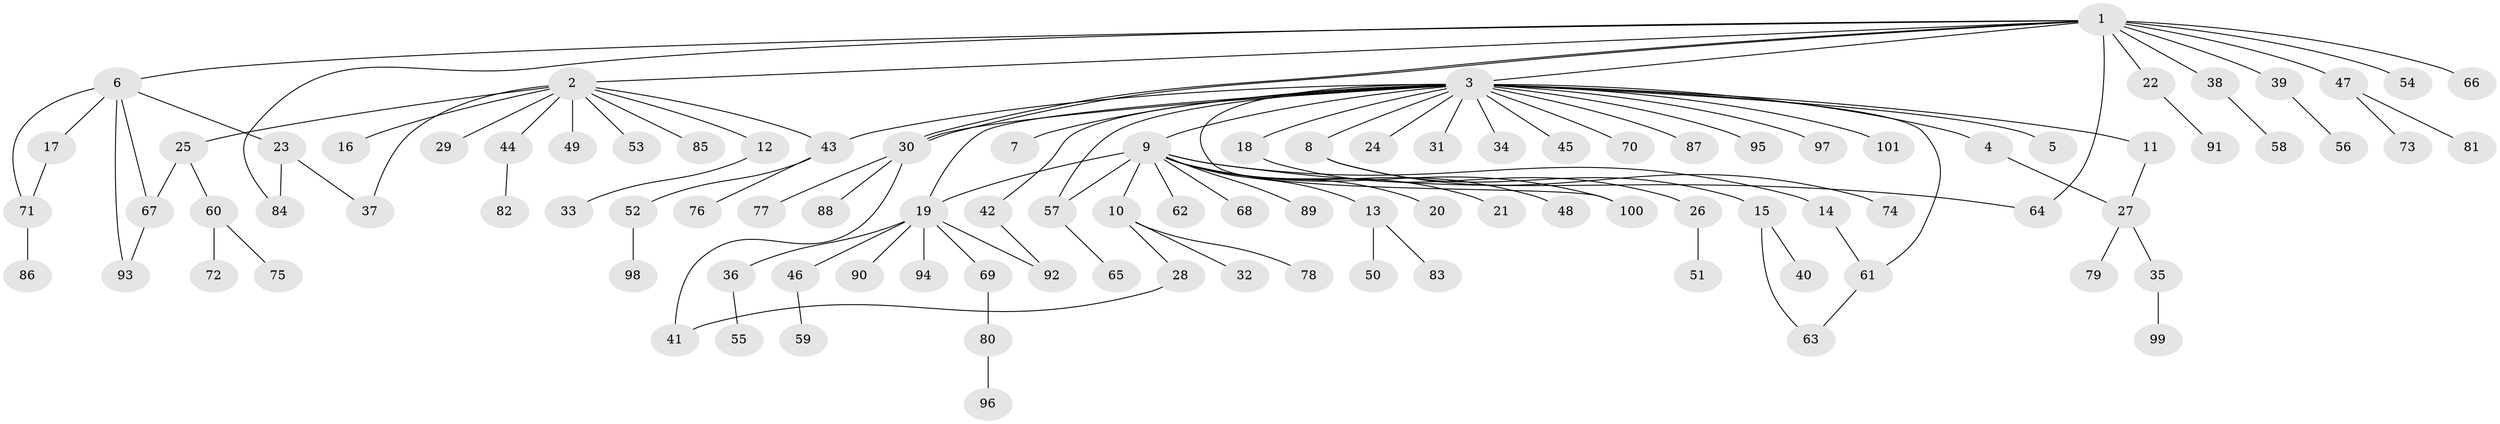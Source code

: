 // coarse degree distribution, {2: 0.19672131147540983, 22: 0.01639344262295082, 1: 0.5737704918032787, 12: 0.01639344262295082, 10: 0.03278688524590164, 3: 0.13114754098360656, 4: 0.01639344262295082, 7: 0.01639344262295082}
// Generated by graph-tools (version 1.1) at 2025/36/03/04/25 23:36:53]
// undirected, 101 vertices, 117 edges
graph export_dot {
  node [color=gray90,style=filled];
  1;
  2;
  3;
  4;
  5;
  6;
  7;
  8;
  9;
  10;
  11;
  12;
  13;
  14;
  15;
  16;
  17;
  18;
  19;
  20;
  21;
  22;
  23;
  24;
  25;
  26;
  27;
  28;
  29;
  30;
  31;
  32;
  33;
  34;
  35;
  36;
  37;
  38;
  39;
  40;
  41;
  42;
  43;
  44;
  45;
  46;
  47;
  48;
  49;
  50;
  51;
  52;
  53;
  54;
  55;
  56;
  57;
  58;
  59;
  60;
  61;
  62;
  63;
  64;
  65;
  66;
  67;
  68;
  69;
  70;
  71;
  72;
  73;
  74;
  75;
  76;
  77;
  78;
  79;
  80;
  81;
  82;
  83;
  84;
  85;
  86;
  87;
  88;
  89;
  90;
  91;
  92;
  93;
  94;
  95;
  96;
  97;
  98;
  99;
  100;
  101;
  1 -- 2;
  1 -- 3;
  1 -- 6;
  1 -- 22;
  1 -- 30;
  1 -- 30;
  1 -- 38;
  1 -- 39;
  1 -- 47;
  1 -- 54;
  1 -- 64;
  1 -- 66;
  1 -- 84;
  2 -- 12;
  2 -- 16;
  2 -- 25;
  2 -- 29;
  2 -- 37;
  2 -- 43;
  2 -- 44;
  2 -- 49;
  2 -- 53;
  2 -- 85;
  3 -- 4;
  3 -- 5;
  3 -- 7;
  3 -- 8;
  3 -- 9;
  3 -- 11;
  3 -- 18;
  3 -- 19;
  3 -- 24;
  3 -- 30;
  3 -- 31;
  3 -- 34;
  3 -- 42;
  3 -- 43;
  3 -- 45;
  3 -- 57;
  3 -- 61;
  3 -- 70;
  3 -- 87;
  3 -- 95;
  3 -- 97;
  3 -- 100;
  3 -- 101;
  4 -- 27;
  6 -- 17;
  6 -- 23;
  6 -- 67;
  6 -- 71;
  6 -- 93;
  8 -- 15;
  8 -- 74;
  9 -- 10;
  9 -- 13;
  9 -- 14;
  9 -- 19;
  9 -- 20;
  9 -- 21;
  9 -- 48;
  9 -- 57;
  9 -- 62;
  9 -- 64;
  9 -- 68;
  9 -- 89;
  9 -- 100;
  10 -- 28;
  10 -- 32;
  10 -- 78;
  11 -- 27;
  12 -- 33;
  13 -- 50;
  13 -- 83;
  14 -- 61;
  15 -- 40;
  15 -- 63;
  17 -- 71;
  18 -- 26;
  19 -- 36;
  19 -- 46;
  19 -- 69;
  19 -- 90;
  19 -- 92;
  19 -- 94;
  22 -- 91;
  23 -- 37;
  23 -- 84;
  25 -- 60;
  25 -- 67;
  26 -- 51;
  27 -- 35;
  27 -- 79;
  28 -- 41;
  30 -- 41;
  30 -- 77;
  30 -- 88;
  35 -- 99;
  36 -- 55;
  38 -- 58;
  39 -- 56;
  42 -- 92;
  43 -- 52;
  43 -- 76;
  44 -- 82;
  46 -- 59;
  47 -- 73;
  47 -- 81;
  52 -- 98;
  57 -- 65;
  60 -- 72;
  60 -- 75;
  61 -- 63;
  67 -- 93;
  69 -- 80;
  71 -- 86;
  80 -- 96;
}

